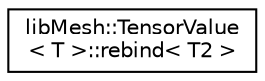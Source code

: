 digraph "类继承关系图"
{
 // INTERACTIVE_SVG=YES
  edge [fontname="Helvetica",fontsize="10",labelfontname="Helvetica",labelfontsize="10"];
  node [fontname="Helvetica",fontsize="10",shape=record];
  rankdir="LR";
  Node1 [label="libMesh::TensorValue\l\< T \>::rebind\< T2 \>",height=0.2,width=0.4,color="black", fillcolor="white", style="filled",URL="$structlibMesh_1_1TensorValue_1_1rebind.html"];
}
